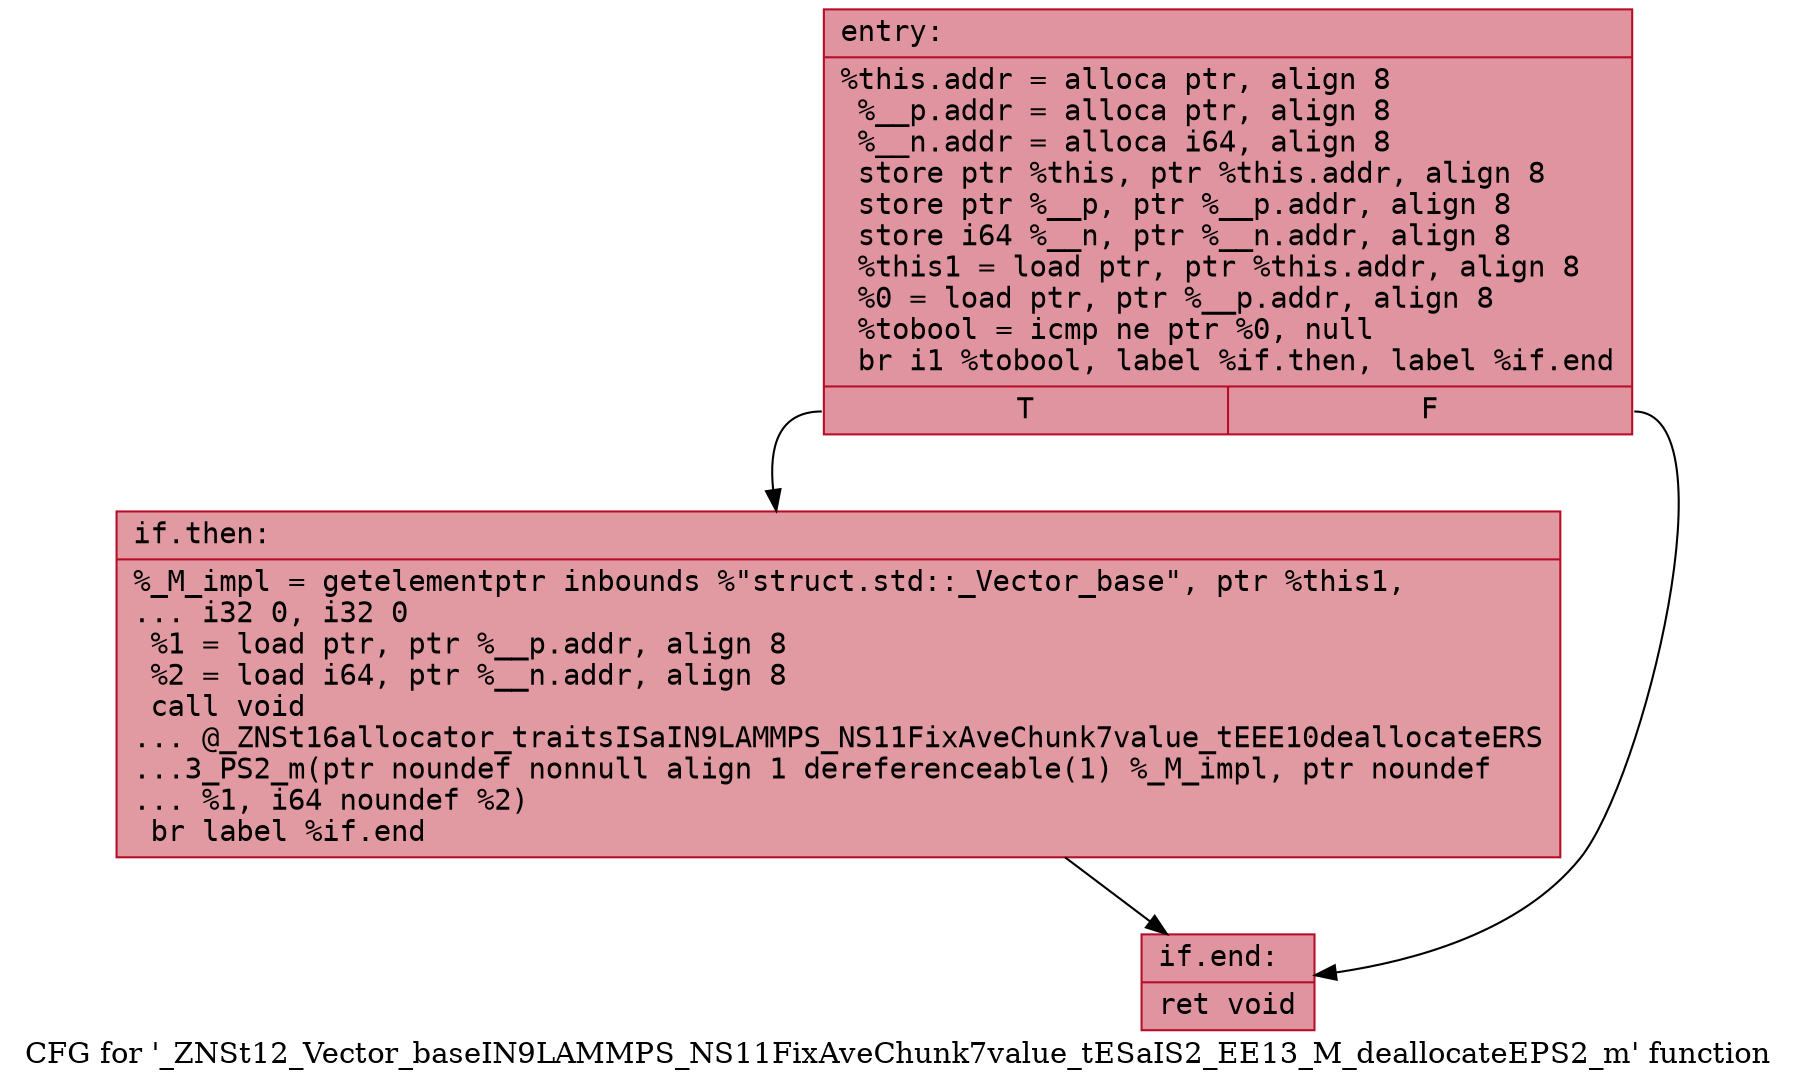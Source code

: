 digraph "CFG for '_ZNSt12_Vector_baseIN9LAMMPS_NS11FixAveChunk7value_tESaIS2_EE13_M_deallocateEPS2_m' function" {
	label="CFG for '_ZNSt12_Vector_baseIN9LAMMPS_NS11FixAveChunk7value_tESaIS2_EE13_M_deallocateEPS2_m' function";

	Node0x56128957d900 [shape=record,color="#b70d28ff", style=filled, fillcolor="#b70d2870" fontname="Courier",label="{entry:\l|  %this.addr = alloca ptr, align 8\l  %__p.addr = alloca ptr, align 8\l  %__n.addr = alloca i64, align 8\l  store ptr %this, ptr %this.addr, align 8\l  store ptr %__p, ptr %__p.addr, align 8\l  store i64 %__n, ptr %__n.addr, align 8\l  %this1 = load ptr, ptr %this.addr, align 8\l  %0 = load ptr, ptr %__p.addr, align 8\l  %tobool = icmp ne ptr %0, null\l  br i1 %tobool, label %if.then, label %if.end\l|{<s0>T|<s1>F}}"];
	Node0x56128957d900:s0 -> Node0x56128957de60[tooltip="entry -> if.then\nProbability 62.50%" ];
	Node0x56128957d900:s1 -> Node0x56128957ded0[tooltip="entry -> if.end\nProbability 37.50%" ];
	Node0x56128957de60 [shape=record,color="#b70d28ff", style=filled, fillcolor="#bb1b2c70" fontname="Courier",label="{if.then:\l|  %_M_impl = getelementptr inbounds %\"struct.std::_Vector_base\", ptr %this1,\l... i32 0, i32 0\l  %1 = load ptr, ptr %__p.addr, align 8\l  %2 = load i64, ptr %__n.addr, align 8\l  call void\l... @_ZNSt16allocator_traitsISaIN9LAMMPS_NS11FixAveChunk7value_tEEE10deallocateERS\l...3_PS2_m(ptr noundef nonnull align 1 dereferenceable(1) %_M_impl, ptr noundef\l... %1, i64 noundef %2)\l  br label %if.end\l}"];
	Node0x56128957de60 -> Node0x56128957ded0[tooltip="if.then -> if.end\nProbability 100.00%" ];
	Node0x56128957ded0 [shape=record,color="#b70d28ff", style=filled, fillcolor="#b70d2870" fontname="Courier",label="{if.end:\l|  ret void\l}"];
}
